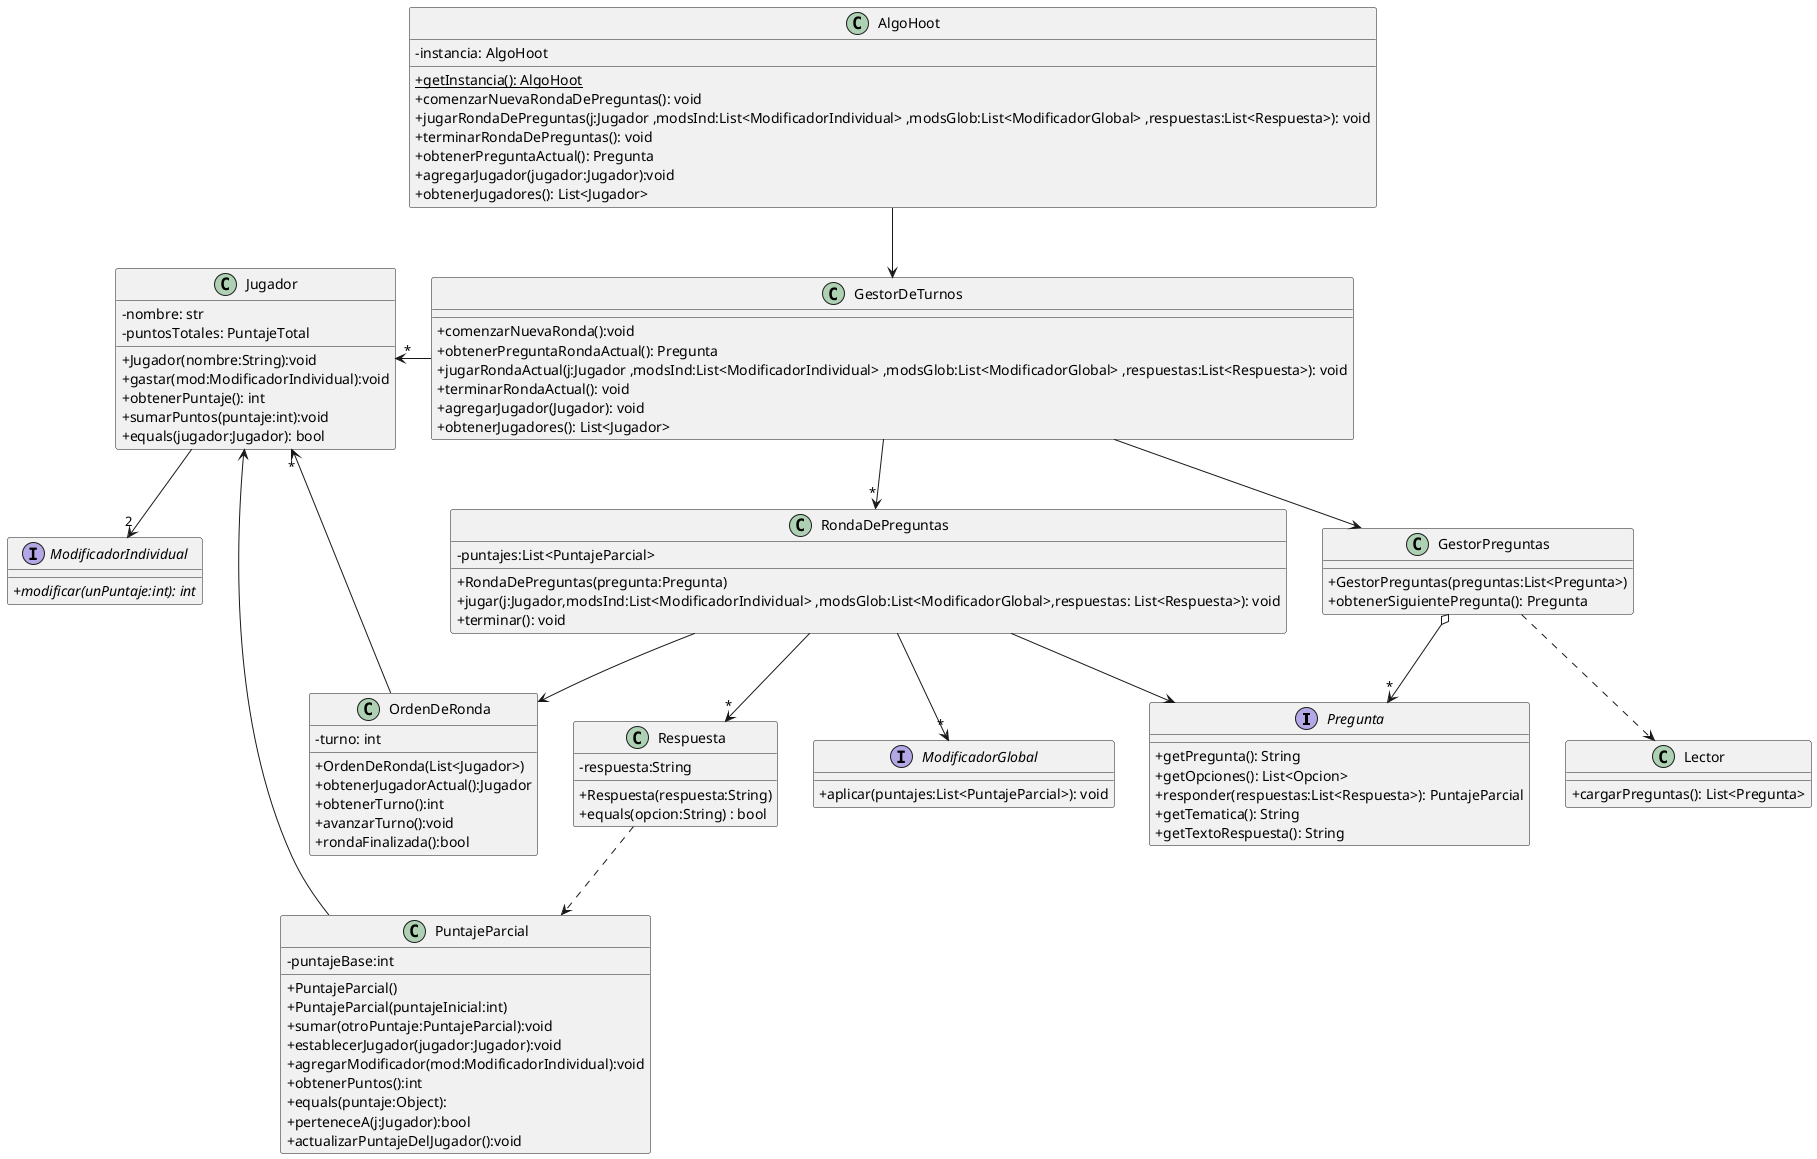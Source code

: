@startuml clasesGenerales

skinparam monochrome false
/'skinparam monochrome true'/
/'hide circle '/
skinparam classAttributeIconSize 0

interface Pregunta {
    + getPregunta(): String
    + getOpciones(): List<Opcion>
    + responder(respuestas:List<Respuesta>): PuntajeParcial
    + getTematica(): String
    + getTextoRespuesta(): String
}

class GestorDeTurnos {
    +comenzarNuevaRonda():void
    +obtenerPreguntaRondaActual(): Pregunta
    +jugarRondaActual(j:Jugador ,modsInd:List<ModificadorIndividual> ,modsGlob:List<ModificadorGlobal> ,respuestas:List<Respuesta>): void
    +terminarRondaActual(): void
    +agregarJugador(Jugador): void
    +obtenerJugadores(): List<Jugador>
}

class RondaDePreguntas {
    - puntajes:List<PuntajeParcial>
    + RondaDePreguntas(pregunta:Pregunta)
    + jugar(j:Jugador,modsInd:List<ModificadorIndividual> ,modsGlob:List<ModificadorGlobal>,respuestas: List<Respuesta>): void
    + terminar(): void
}

class OrdenDeRonda {
    - turno: int
    + OrdenDeRonda(List<Jugador>)
    + obtenerJugadorActual():Jugador
    + obtenerTurno():int
    + avanzarTurno():void
    + rondaFinalizada():bool

}

class GestorPreguntas {
    +GestorPreguntas(preguntas:List<Pregunta>)
    +obtenerSiguientePregunta(): Pregunta
}

class Jugador {
    - nombre: str
    - puntosTotales: PuntajeTotal
    + Jugador(nombre:String):void
    + gastar(mod:ModificadorIndividual):void
    + obtenerPuntaje(): int
    + sumarPuntos(puntaje:int):void
    + equals(jugador:Jugador): bool
}

class Respuesta {
    - respuesta:String
    + Respuesta(respuesta:String)
    + equals(opcion:String) : bool
}

class AlgoHoot {
    - instancia: AlgoHoot
    + {static}getInstancia(): AlgoHoot
    + comenzarNuevaRondaDePreguntas(): void
    + jugarRondaDePreguntas(j:Jugador ,modsInd:List<ModificadorIndividual> ,modsGlob:List<ModificadorGlobal> ,respuestas:List<Respuesta>): void
    + terminarRondaDePreguntas(): void
    + obtenerPreguntaActual(): Pregunta
    + agregarJugador(jugador:Jugador):void
    + obtenerJugadores(): List<Jugador>
}

class Lector{
    +cargarPreguntas(): List<Pregunta>
}

interface ModificadorIndividual{
    + {abstract} modificar(unPuntaje:int): int
}

interface ModificadorGlobal{
    +aplicar(puntajes:List<PuntajeParcial>): void
}

class PuntajeParcial{
    -puntajeBase:int
    +PuntajeParcial()
    +PuntajeParcial(puntajeInicial:int)
    +sumar(otroPuntaje:PuntajeParcial):void
    +establecerJugador(jugador:Jugador):void
    +agregarModificador(mod:ModificadorIndividual):void
    +obtenerPuntos():int
    +equals(puntaje:Object):
    +perteneceA(j:Jugador):bool
    +actualizarPuntajeDelJugador():void
}


GestorDeTurnos -down-> GestorPreguntas
GestorDeTurnos -down-> "*" RondaDePreguntas
GestorPreguntas o-->"*" Pregunta
GestorPreguntas ..> Lector
RondaDePreguntas --> Pregunta
RondaDePreguntas --> "*" Respuesta
RondaDePreguntas --> OrdenDeRonda
OrdenDeRonda --> "*" Jugador
AlgoHoot --> GestorDeTurnos
GestorDeTurnos -left->"*" Jugador
PuntajeParcial --> Jugador
Respuesta ..> PuntajeParcial

Jugador --> "2" ModificadorIndividual
RondaDePreguntas -->"*" ModificadorGlobal


@enduml
